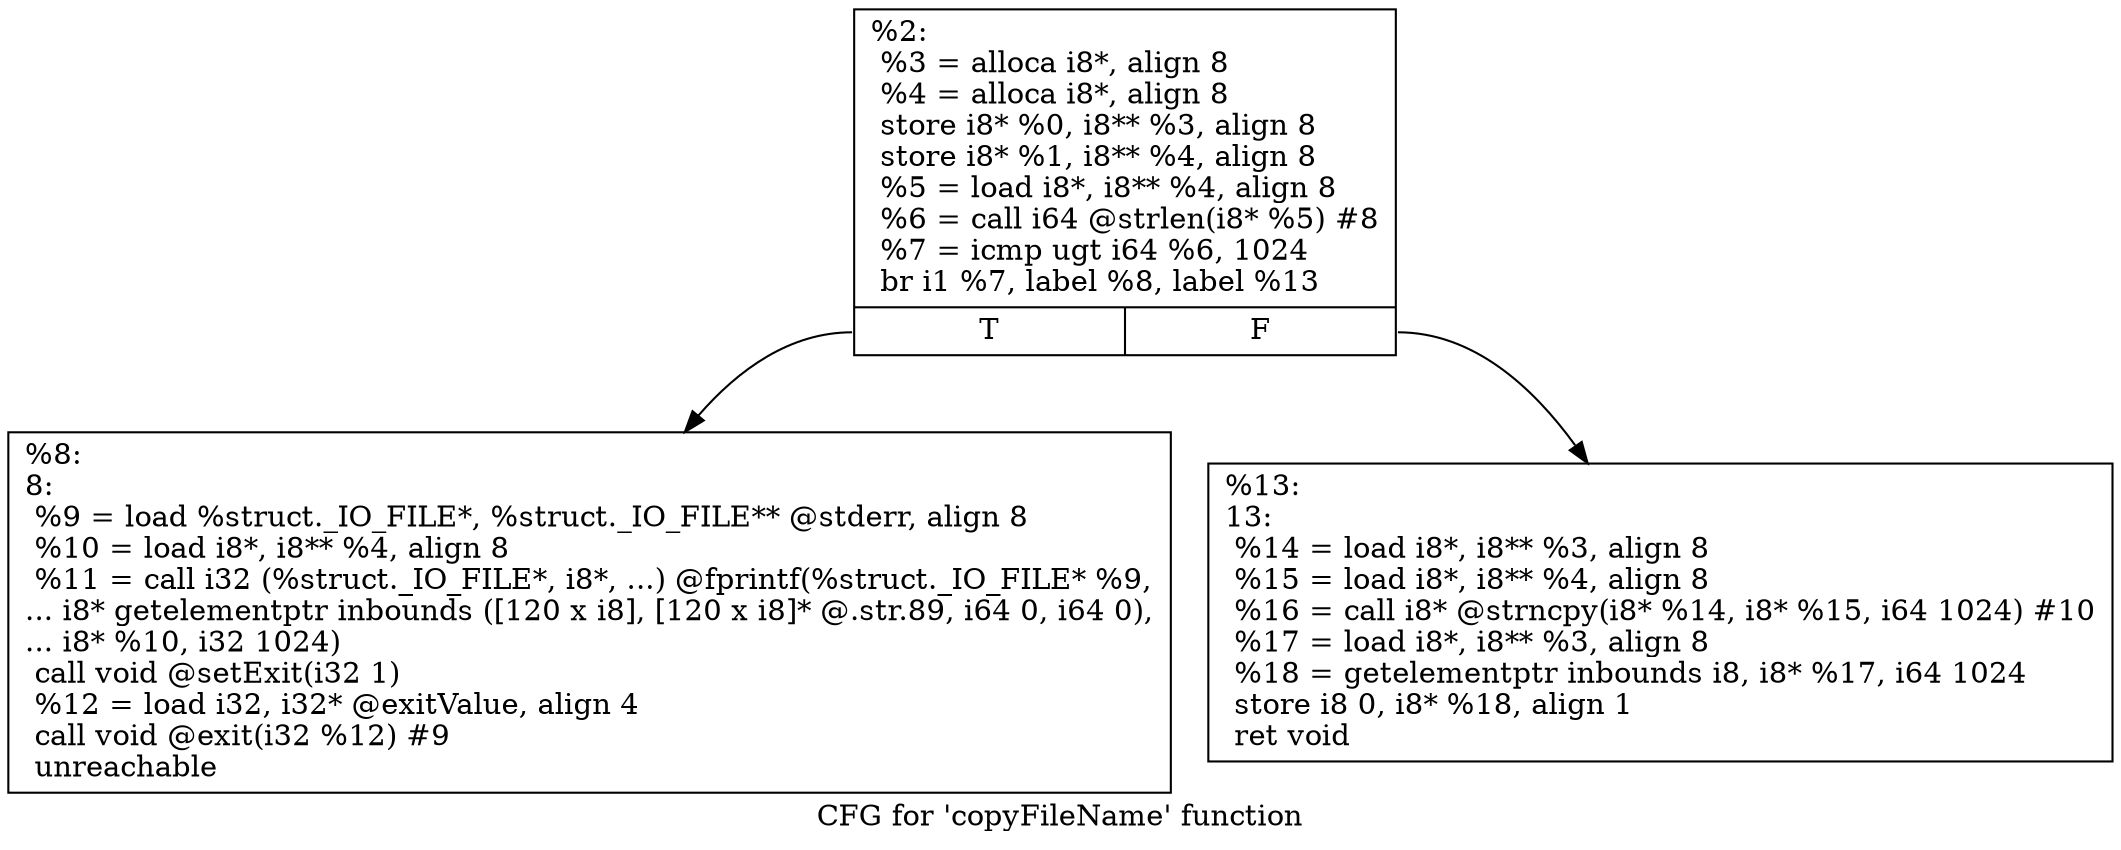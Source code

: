 digraph "CFG for 'copyFileName' function" {
	label="CFG for 'copyFileName' function";

	Node0xcd3c90 [shape=record,label="{%2:\l  %3 = alloca i8*, align 8\l  %4 = alloca i8*, align 8\l  store i8* %0, i8** %3, align 8\l  store i8* %1, i8** %4, align 8\l  %5 = load i8*, i8** %4, align 8\l  %6 = call i64 @strlen(i8* %5) #8\l  %7 = icmp ugt i64 %6, 1024\l  br i1 %7, label %8, label %13\l|{<s0>T|<s1>F}}"];
	Node0xcd3c90:s0 -> Node0xcd40c0;
	Node0xcd3c90:s1 -> Node0xcd4110;
	Node0xcd40c0 [shape=record,label="{%8:\l8:                                                \l  %9 = load %struct._IO_FILE*, %struct._IO_FILE** @stderr, align 8\l  %10 = load i8*, i8** %4, align 8\l  %11 = call i32 (%struct._IO_FILE*, i8*, ...) @fprintf(%struct._IO_FILE* %9,\l... i8* getelementptr inbounds ([120 x i8], [120 x i8]* @.str.89, i64 0, i64 0),\l... i8* %10, i32 1024)\l  call void @setExit(i32 1)\l  %12 = load i32, i32* @exitValue, align 4\l  call void @exit(i32 %12) #9\l  unreachable\l}"];
	Node0xcd4110 [shape=record,label="{%13:\l13:                                               \l  %14 = load i8*, i8** %3, align 8\l  %15 = load i8*, i8** %4, align 8\l  %16 = call i8* @strncpy(i8* %14, i8* %15, i64 1024) #10\l  %17 = load i8*, i8** %3, align 8\l  %18 = getelementptr inbounds i8, i8* %17, i64 1024\l  store i8 0, i8* %18, align 1\l  ret void\l}"];
}
